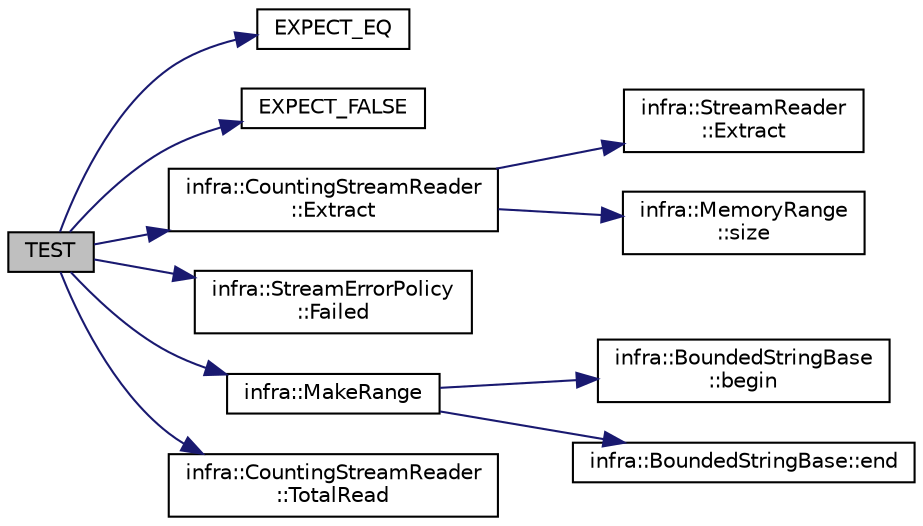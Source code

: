 digraph "TEST"
{
 // INTERACTIVE_SVG=YES
  edge [fontname="Helvetica",fontsize="10",labelfontname="Helvetica",labelfontsize="10"];
  node [fontname="Helvetica",fontsize="10",shape=record];
  rankdir="LR";
  Node0 [label="TEST",height=0.2,width=0.4,color="black", fillcolor="grey75", style="filled", fontcolor="black"];
  Node0 -> Node1 [color="midnightblue",fontsize="10",style="solid",fontname="Helvetica"];
  Node1 [label="EXPECT_EQ",height=0.2,width=0.4,color="black", fillcolor="white", style="filled",URL="$d6/def/_test_json_8cpp.html#a82745227e2f0a8edbb4ae630d88a8e86"];
  Node0 -> Node2 [color="midnightblue",fontsize="10",style="solid",fontname="Helvetica"];
  Node2 [label="EXPECT_FALSE",height=0.2,width=0.4,color="black", fillcolor="white", style="filled",URL="$d6/def/_test_json_8cpp.html#ac7ef10ed7113236e5f3dfce13707224e"];
  Node0 -> Node3 [color="midnightblue",fontsize="10",style="solid",fontname="Helvetica"];
  Node3 [label="infra::CountingStreamReader\l::Extract",height=0.2,width=0.4,color="black", fillcolor="white", style="filled",URL="$d1/dc1/classinfra_1_1_counting_stream_reader.html#a37def697b6b961b8d31d4026b52b4a46"];
  Node3 -> Node4 [color="midnightblue",fontsize="10",style="solid",fontname="Helvetica"];
  Node4 [label="infra::StreamReader\l::Extract",height=0.2,width=0.4,color="black", fillcolor="white", style="filled",URL="$d2/d90/classinfra_1_1_stream_reader.html#a31b3e381cbdb9a8628c4176904c90d6c"];
  Node3 -> Node5 [color="midnightblue",fontsize="10",style="solid",fontname="Helvetica"];
  Node5 [label="infra::MemoryRange\l::size",height=0.2,width=0.4,color="black", fillcolor="white", style="filled",URL="$d0/d6d/classinfra_1_1_memory_range.html#ae8fbbf531d3696b6a64ac13385acdc66"];
  Node0 -> Node6 [color="midnightblue",fontsize="10",style="solid",fontname="Helvetica"];
  Node6 [label="infra::StreamErrorPolicy\l::Failed",height=0.2,width=0.4,color="black", fillcolor="white", style="filled",URL="$d5/d4a/classinfra_1_1_stream_error_policy.html#ac1558d645711dd9685f926115719eb15"];
  Node0 -> Node7 [color="midnightblue",fontsize="10",style="solid",fontname="Helvetica"];
  Node7 [label="infra::MakeRange",height=0.2,width=0.4,color="black", fillcolor="white", style="filled",URL="$d0/de3/namespaceinfra.html#afe38b7d4318537de2f28b244211c4275"];
  Node7 -> Node8 [color="midnightblue",fontsize="10",style="solid",fontname="Helvetica"];
  Node8 [label="infra::BoundedStringBase\l::begin",height=0.2,width=0.4,color="black", fillcolor="white", style="filled",URL="$d1/d2a/classinfra_1_1_bounded_string_base.html#aef23e4250cad2fdc69ccc39f68734233"];
  Node7 -> Node9 [color="midnightblue",fontsize="10",style="solid",fontname="Helvetica"];
  Node9 [label="infra::BoundedStringBase::end",height=0.2,width=0.4,color="black", fillcolor="white", style="filled",URL="$d1/d2a/classinfra_1_1_bounded_string_base.html#af5021f1ea3898146d0a55c2895f07dbf"];
  Node0 -> Node10 [color="midnightblue",fontsize="10",style="solid",fontname="Helvetica"];
  Node10 [label="infra::CountingStreamReader\l::TotalRead",height=0.2,width=0.4,color="black", fillcolor="white", style="filled",URL="$d1/dc1/classinfra_1_1_counting_stream_reader.html#a2426f785ef4f864d4335eb8c19e5af14"];
}
